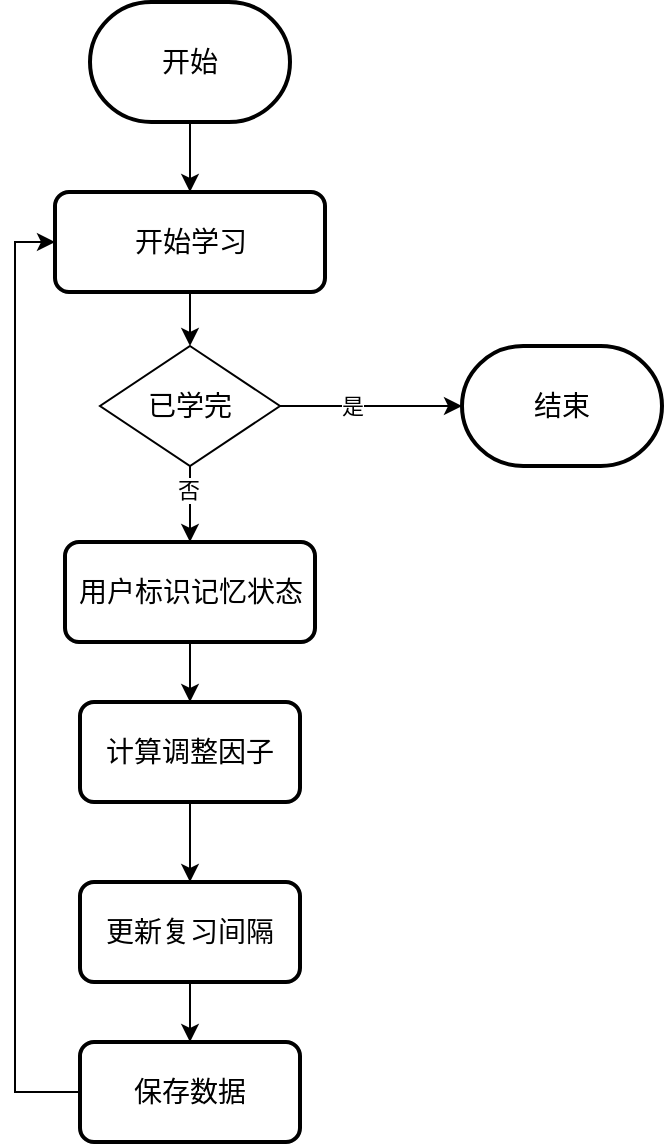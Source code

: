 <mxfile version="24.3.1" type="github">
  <diagram id="C5RBs43oDa-KdzZeNtuy" name="Page-1">
    <mxGraphModel dx="996" dy="986" grid="0" gridSize="10" guides="1" tooltips="1" connect="1" arrows="1" fold="1" page="0" pageScale="1" pageWidth="827" pageHeight="1169" math="0" shadow="0">
      <root>
        <mxCell id="WIyWlLk6GJQsqaUBKTNV-0" />
        <mxCell id="WIyWlLk6GJQsqaUBKTNV-1" parent="WIyWlLk6GJQsqaUBKTNV-0" />
        <mxCell id="LFCkFrp7Bca4Lx776up4-4" value="" style="edgeStyle=orthogonalEdgeStyle;rounded=0;orthogonalLoop=1;jettySize=auto;html=1;" edge="1" parent="WIyWlLk6GJQsqaUBKTNV-1" source="LFCkFrp7Bca4Lx776up4-0" target="LFCkFrp7Bca4Lx776up4-2">
          <mxGeometry relative="1" as="geometry" />
        </mxCell>
        <mxCell id="LFCkFrp7Bca4Lx776up4-0" value="开始" style="strokeWidth=2;html=1;shape=mxgraph.flowchart.terminator;whiteSpace=wrap;fontSize=14;" vertex="1" parent="WIyWlLk6GJQsqaUBKTNV-1">
          <mxGeometry x="150" y="-20" width="100" height="60" as="geometry" />
        </mxCell>
        <mxCell id="LFCkFrp7Bca4Lx776up4-1" value="结束" style="strokeWidth=2;html=1;shape=mxgraph.flowchart.terminator;whiteSpace=wrap;fontSize=14;" vertex="1" parent="WIyWlLk6GJQsqaUBKTNV-1">
          <mxGeometry x="336" y="152" width="100" height="60" as="geometry" />
        </mxCell>
        <mxCell id="LFCkFrp7Bca4Lx776up4-15" value="" style="edgeStyle=orthogonalEdgeStyle;rounded=0;orthogonalLoop=1;jettySize=auto;html=1;" edge="1" parent="WIyWlLk6GJQsqaUBKTNV-1" source="LFCkFrp7Bca4Lx776up4-2" target="LFCkFrp7Bca4Lx776up4-14">
          <mxGeometry relative="1" as="geometry" />
        </mxCell>
        <mxCell id="LFCkFrp7Bca4Lx776up4-2" value="开始学习" style="rounded=1;whiteSpace=wrap;html=1;absoluteArcSize=1;arcSize=14;strokeWidth=2;fontSize=14;" vertex="1" parent="WIyWlLk6GJQsqaUBKTNV-1">
          <mxGeometry x="132.5" y="75" width="135" height="50" as="geometry" />
        </mxCell>
        <mxCell id="LFCkFrp7Bca4Lx776up4-8" value="" style="edgeStyle=orthogonalEdgeStyle;rounded=0;orthogonalLoop=1;jettySize=auto;html=1;" edge="1" parent="WIyWlLk6GJQsqaUBKTNV-1" source="LFCkFrp7Bca4Lx776up4-5" target="LFCkFrp7Bca4Lx776up4-7">
          <mxGeometry relative="1" as="geometry" />
        </mxCell>
        <mxCell id="LFCkFrp7Bca4Lx776up4-5" value="用户标识记忆状态" style="rounded=1;whiteSpace=wrap;html=1;absoluteArcSize=1;arcSize=14;strokeWidth=2;fontSize=14;" vertex="1" parent="WIyWlLk6GJQsqaUBKTNV-1">
          <mxGeometry x="137.5" y="250" width="125" height="50" as="geometry" />
        </mxCell>
        <mxCell id="LFCkFrp7Bca4Lx776up4-10" value="" style="edgeStyle=orthogonalEdgeStyle;rounded=0;orthogonalLoop=1;jettySize=auto;html=1;" edge="1" parent="WIyWlLk6GJQsqaUBKTNV-1" source="LFCkFrp7Bca4Lx776up4-7" target="LFCkFrp7Bca4Lx776up4-9">
          <mxGeometry relative="1" as="geometry" />
        </mxCell>
        <mxCell id="LFCkFrp7Bca4Lx776up4-7" value="计算调整因子" style="rounded=1;whiteSpace=wrap;html=1;absoluteArcSize=1;arcSize=14;strokeWidth=2;fontSize=14;" vertex="1" parent="WIyWlLk6GJQsqaUBKTNV-1">
          <mxGeometry x="145" y="330" width="110" height="50" as="geometry" />
        </mxCell>
        <mxCell id="LFCkFrp7Bca4Lx776up4-12" value="" style="edgeStyle=orthogonalEdgeStyle;rounded=0;orthogonalLoop=1;jettySize=auto;html=1;" edge="1" parent="WIyWlLk6GJQsqaUBKTNV-1" source="LFCkFrp7Bca4Lx776up4-9" target="LFCkFrp7Bca4Lx776up4-11">
          <mxGeometry relative="1" as="geometry" />
        </mxCell>
        <mxCell id="LFCkFrp7Bca4Lx776up4-9" value="更新复习间隔" style="rounded=1;whiteSpace=wrap;html=1;absoluteArcSize=1;arcSize=14;strokeWidth=2;fontSize=14;" vertex="1" parent="WIyWlLk6GJQsqaUBKTNV-1">
          <mxGeometry x="145" y="420" width="110" height="50" as="geometry" />
        </mxCell>
        <mxCell id="LFCkFrp7Bca4Lx776up4-13" style="edgeStyle=orthogonalEdgeStyle;rounded=0;orthogonalLoop=1;jettySize=auto;html=1;entryX=0;entryY=0.5;entryDx=0;entryDy=0;exitX=0;exitY=0.5;exitDx=0;exitDy=0;" edge="1" parent="WIyWlLk6GJQsqaUBKTNV-1" source="LFCkFrp7Bca4Lx776up4-11" target="LFCkFrp7Bca4Lx776up4-2">
          <mxGeometry relative="1" as="geometry" />
        </mxCell>
        <mxCell id="LFCkFrp7Bca4Lx776up4-11" value="保存数据" style="rounded=1;whiteSpace=wrap;html=1;absoluteArcSize=1;arcSize=14;strokeWidth=2;fontSize=14;" vertex="1" parent="WIyWlLk6GJQsqaUBKTNV-1">
          <mxGeometry x="145" y="500" width="110" height="50" as="geometry" />
        </mxCell>
        <mxCell id="LFCkFrp7Bca4Lx776up4-17" style="edgeStyle=orthogonalEdgeStyle;rounded=0;orthogonalLoop=1;jettySize=auto;html=1;" edge="1" parent="WIyWlLk6GJQsqaUBKTNV-1" source="LFCkFrp7Bca4Lx776up4-14" target="LFCkFrp7Bca4Lx776up4-5">
          <mxGeometry relative="1" as="geometry" />
        </mxCell>
        <mxCell id="LFCkFrp7Bca4Lx776up4-18" value="否" style="edgeLabel;html=1;align=center;verticalAlign=middle;resizable=0;points=[];" vertex="1" connectable="0" parent="LFCkFrp7Bca4Lx776up4-17">
          <mxGeometry x="-0.429" y="-1" relative="1" as="geometry">
            <mxPoint as="offset" />
          </mxGeometry>
        </mxCell>
        <mxCell id="LFCkFrp7Bca4Lx776up4-20" value="" style="edgeStyle=orthogonalEdgeStyle;rounded=0;orthogonalLoop=1;jettySize=auto;html=1;entryX=0;entryY=0.5;entryDx=0;entryDy=0;entryPerimeter=0;" edge="1" parent="WIyWlLk6GJQsqaUBKTNV-1" source="LFCkFrp7Bca4Lx776up4-14" target="LFCkFrp7Bca4Lx776up4-1">
          <mxGeometry relative="1" as="geometry">
            <mxPoint x="322" y="182" as="targetPoint" />
          </mxGeometry>
        </mxCell>
        <mxCell id="LFCkFrp7Bca4Lx776up4-21" value="是" style="edgeLabel;html=1;align=center;verticalAlign=middle;resizable=0;points=[];" vertex="1" connectable="0" parent="LFCkFrp7Bca4Lx776up4-20">
          <mxGeometry x="-0.205" relative="1" as="geometry">
            <mxPoint as="offset" />
          </mxGeometry>
        </mxCell>
        <mxCell id="LFCkFrp7Bca4Lx776up4-14" value="已学完" style="shape=rhombus;perimeter=rhombusPerimeter;whiteSpace=wrap;html=1;align=center;fontSize=14;" vertex="1" parent="WIyWlLk6GJQsqaUBKTNV-1">
          <mxGeometry x="155" y="152" width="90" height="60" as="geometry" />
        </mxCell>
      </root>
    </mxGraphModel>
  </diagram>
</mxfile>
